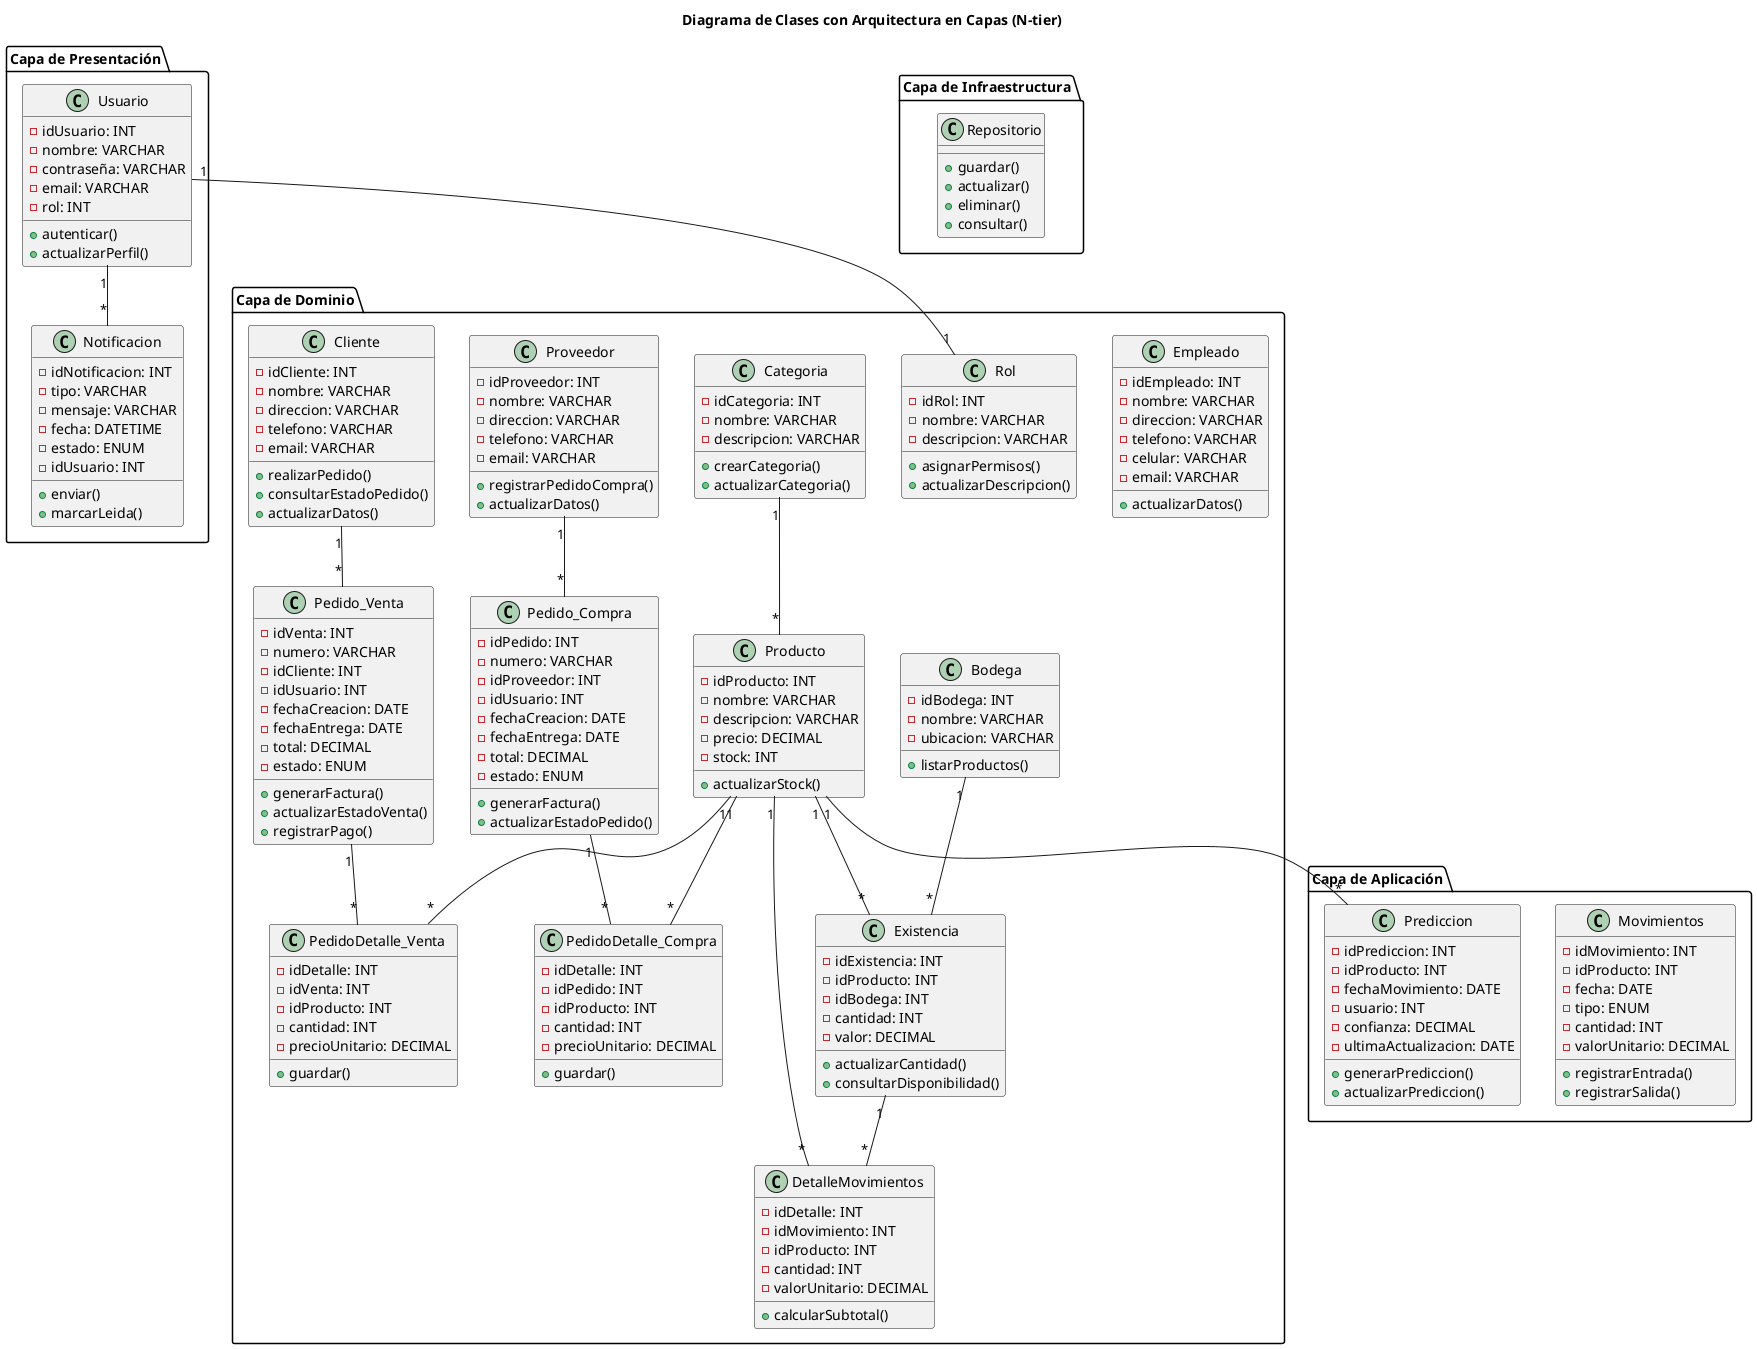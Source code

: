 @startuml Diagrama de Clases con Arquitectura en Capas (N-tier)
top to bottom direction
title Diagrama de Clases con Arquitectura en Capas (N-tier)

/'
Patrón de diseño: Arquitectura en Capas (N-tier)
Capas:
- Presentación: Interacción con el usuario, notificaciones.
- Aplicación: Casos de uso, lógica de negocio.
- Dominio: Entidades principales del negocio.
- Infraestructura: Persistencia y servicios técnicos.
'/

/' Definición de paquetes por capas '/
package "Capa de Presentación" {
  class Usuario {
    -idUsuario: INT
    -nombre: VARCHAR
    -contraseña: VARCHAR
    -email: VARCHAR
    -rol: INT
    +autenticar()
    +actualizarPerfil()
  }

  class Notificacion {
    -idNotificacion: INT
    -tipo: VARCHAR
    -mensaje: VARCHAR
    -fecha: DATETIME
    -estado: ENUM
    -idUsuario: INT
    +enviar()
    +marcarLeida()
  }
}

package "Capa de Aplicación" {
  class Movimientos {
    -idMovimiento: INT
    -idProducto: INT
    -fecha: DATE
    -tipo: ENUM
    -cantidad: INT
    -valorUnitario: DECIMAL
    +registrarEntrada()
    +registrarSalida()
  }

  class Prediccion {
    -idPrediccion: INT
    -idProducto: INT
    -fechaMovimiento: DATE
    -usuario: INT
    -confianza: DECIMAL
    -ultimaActualizacion: DATE
    +generarPrediccion()
    +actualizarPrediccion()
  }
}

package "Capa de Dominio" {
  class Empleado {
    -idEmpleado: INT
    -nombre: VARCHAR
    -direccion: VARCHAR
    -telefono: VARCHAR
    -celular: VARCHAR
    -email: VARCHAR
    +actualizarDatos()
  }

  class Rol {
    -idRol: INT
    -nombre: VARCHAR
    -descripcion: VARCHAR
    +asignarPermisos()
    +actualizarDescripcion()
  }

  class Bodega {
    -idBodega: INT
    -nombre: VARCHAR
    -ubicacion: VARCHAR
    +listarProductos()
  }

  class Categoria {
    -idCategoria: INT
    -nombre: VARCHAR
    -descripcion: VARCHAR
    +crearCategoria()
    +actualizarCategoria()
  }

  class Proveedor {
    -idProveedor: INT
    -nombre: VARCHAR
    -direccion: VARCHAR
    -telefono: VARCHAR
    -email: VARCHAR
    +registrarPedidoCompra()
    +actualizarDatos()
  }

  class Cliente {
    -idCliente: INT
    -nombre: VARCHAR
    -direccion: VARCHAR
    -telefono: VARCHAR
    -email: VARCHAR
    +realizarPedido()
    +consultarEstadoPedido()
    +actualizarDatos()
  }

  class Producto {
    -idProducto: INT
    -nombre: VARCHAR
    -descripcion: VARCHAR
    -precio: DECIMAL
    -stock: INT
    +actualizarStock()
  }

  class Existencia {
    -idExistencia: INT
    -idProducto: INT
    -idBodega: INT
    -cantidad: INT
    -valor: DECIMAL
    +actualizarCantidad()
    +consultarDisponibilidad()
  }

  class DetalleMovimientos {
    -idDetalle: INT
    -idMovimiento: INT
    -idProducto: INT
    -cantidad: INT
    -valorUnitario: DECIMAL
    +calcularSubtotal()
  }

  class Pedido_Compra {
    -idPedido: INT
    -numero: VARCHAR
    -idProveedor: INT
    -idUsuario: INT
    -fechaCreacion: DATE
    -fechaEntrega: DATE
    -total: DECIMAL
    -estado: ENUM
    +generarFactura()
    +actualizarEstadoPedido()
  }

  class PedidoDetalle_Compra {
    -idDetalle: INT
    -idPedido: INT
    -idProducto: INT
    -cantidad: INT
    -precioUnitario: DECIMAL
    +guardar()
  }

  class Pedido_Venta {
    -idVenta: INT
    -numero: VARCHAR
    -idCliente: INT
    -idUsuario: INT
    -fechaCreacion: DATE
    -fechaEntrega: DATE
    -total: DECIMAL
    -estado: ENUM
    +generarFactura()
    +actualizarEstadoVenta()
    +registrarPago()
  }

  class PedidoDetalle_Venta {
    -idDetalle: INT
    -idVenta: INT
    -idProducto: INT
    -cantidad: INT
    -precioUnitario: DECIMAL
    +guardar()
  }
}

package "Capa de Infraestructura" {
  class Repositorio {
    +guardar()
    +actualizar()
    +eliminar()
    +consultar()
  }
}

/' Relaciones corregidas con sugerencias '/
Usuario "1" -- "1" Rol
Usuario "1" -- "*" Notificacion

Bodega "1" -- "*" Existencia
Categoria "1" -- "*" Producto
Proveedor "1" -- "*" Pedido_Compra
Cliente "1" -- "*" Pedido_Venta
Producto "1" -- "*" Existencia
Producto "1" -- "*" DetalleMovimientos
Producto "1" -- "*" PedidoDetalle_Compra
Producto "1" -- "*" PedidoDetalle_Venta
Producto "1" -- "*" Prediccion

Existencia "1" -- "*" DetalleMovimientos

Pedido_Compra "1" -- "*" PedidoDetalle_Compra
Pedido_Venta "1" -- "*" PedidoDetalle_Venta

@enduml